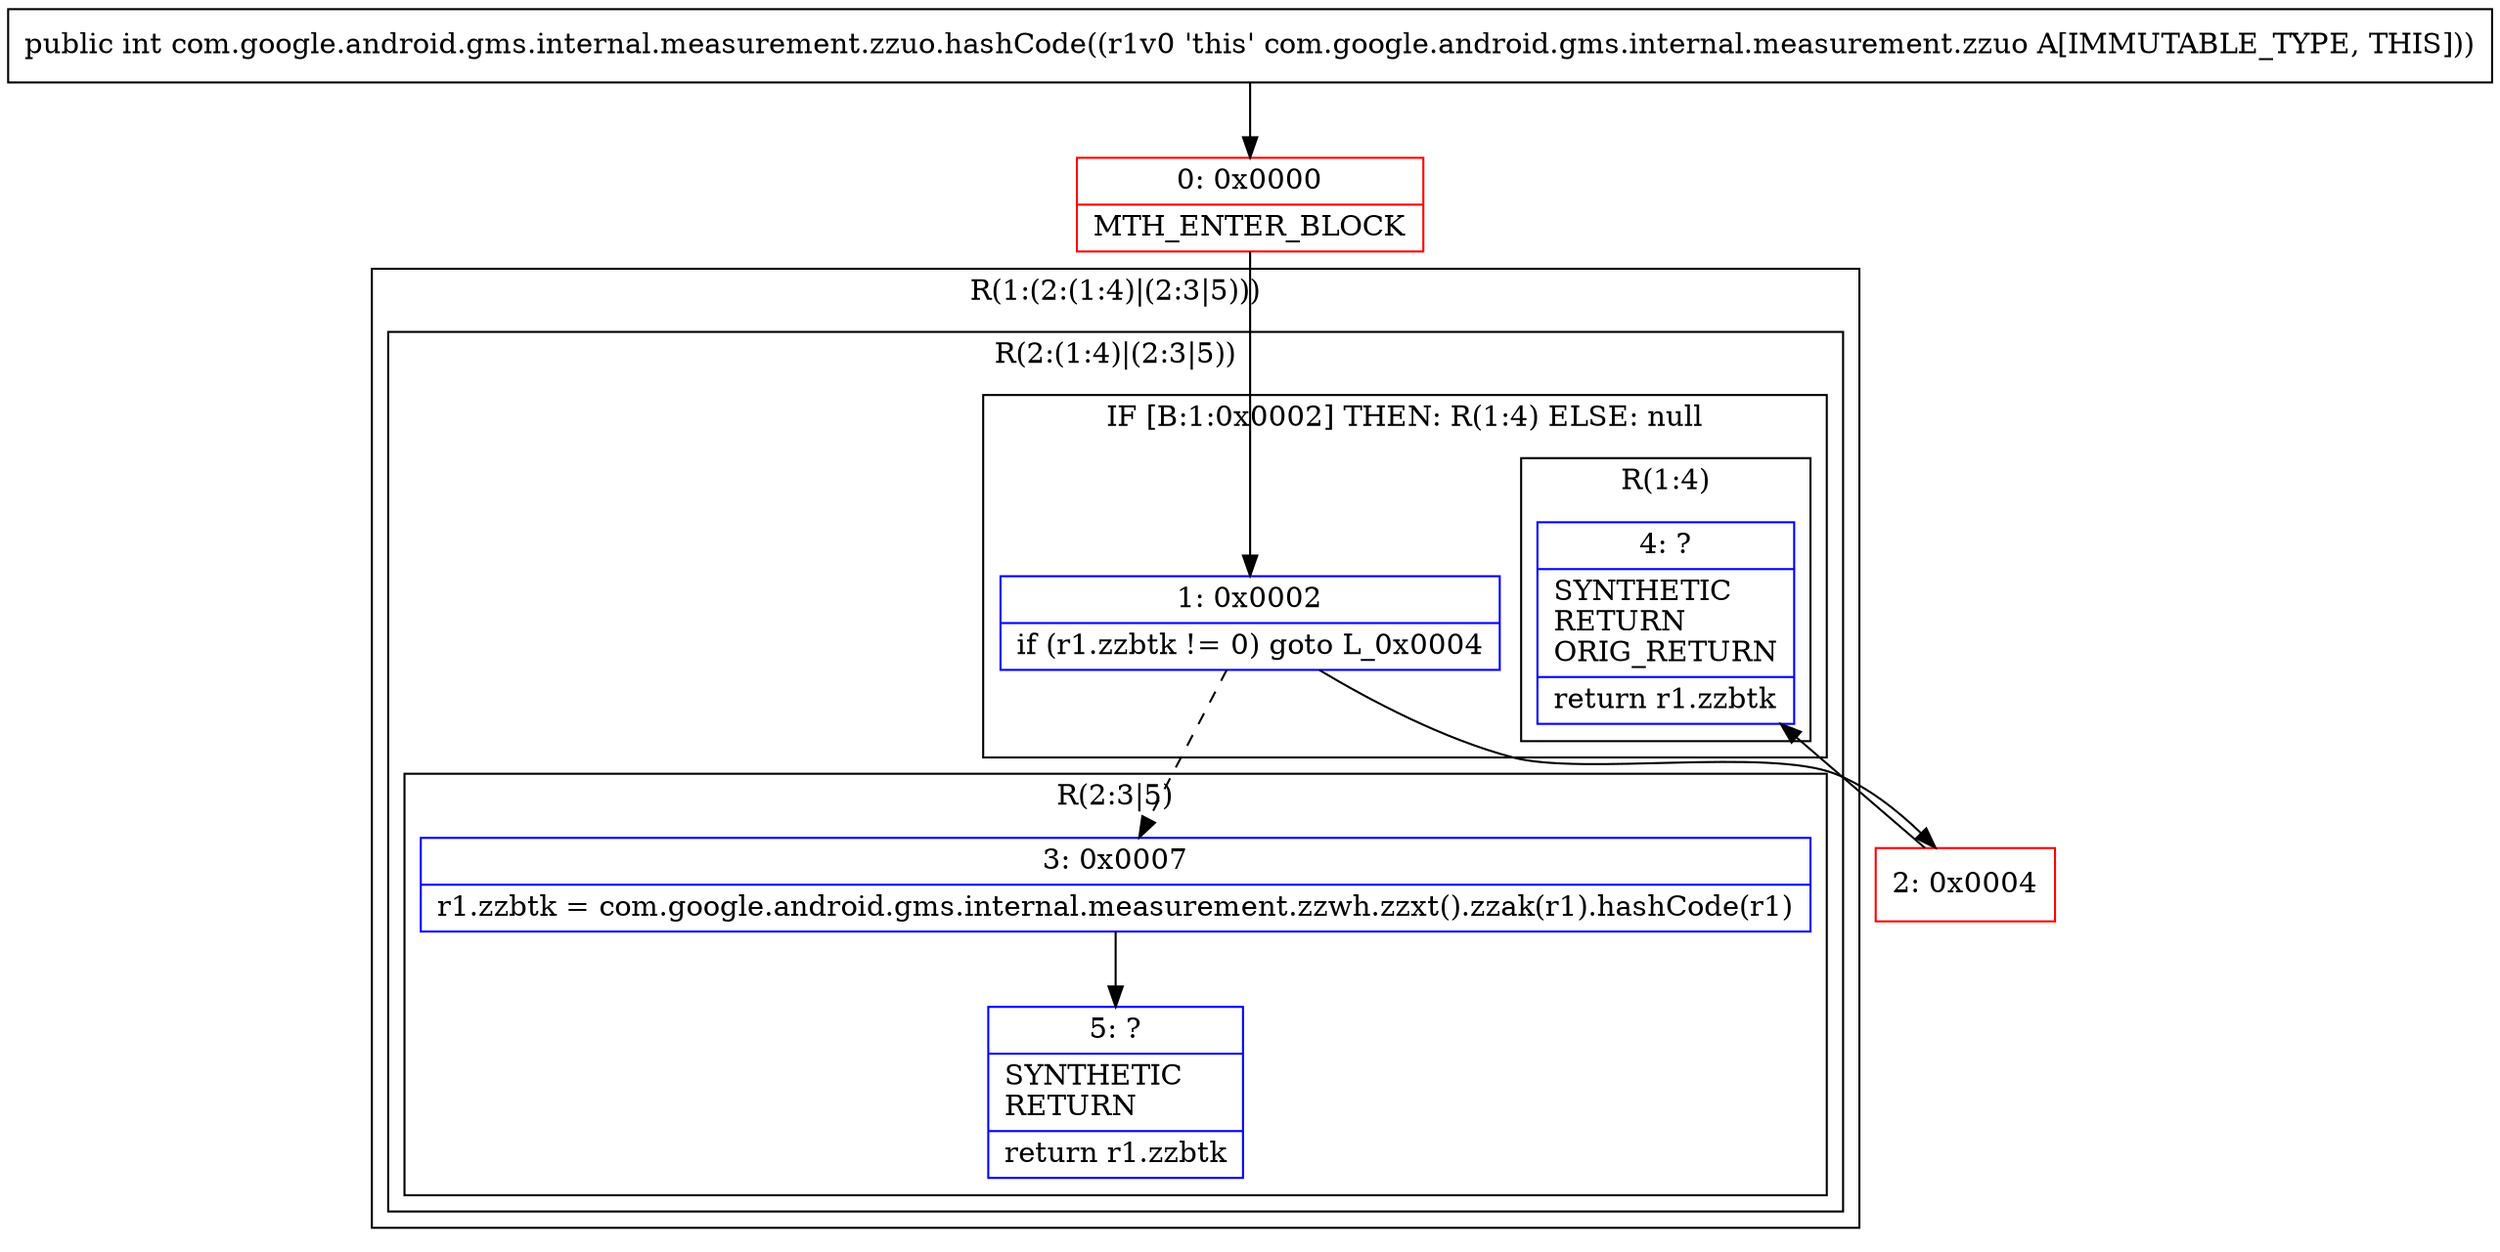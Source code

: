digraph "CFG forcom.google.android.gms.internal.measurement.zzuo.hashCode()I" {
subgraph cluster_Region_2073299762 {
label = "R(1:(2:(1:4)|(2:3|5)))";
node [shape=record,color=blue];
subgraph cluster_Region_1181108997 {
label = "R(2:(1:4)|(2:3|5))";
node [shape=record,color=blue];
subgraph cluster_IfRegion_1859677538 {
label = "IF [B:1:0x0002] THEN: R(1:4) ELSE: null";
node [shape=record,color=blue];
Node_1 [shape=record,label="{1\:\ 0x0002|if (r1.zzbtk != 0) goto L_0x0004\l}"];
subgraph cluster_Region_126669559 {
label = "R(1:4)";
node [shape=record,color=blue];
Node_4 [shape=record,label="{4\:\ ?|SYNTHETIC\lRETURN\lORIG_RETURN\l|return r1.zzbtk\l}"];
}
}
subgraph cluster_Region_1553630383 {
label = "R(2:3|5)";
node [shape=record,color=blue];
Node_3 [shape=record,label="{3\:\ 0x0007|r1.zzbtk = com.google.android.gms.internal.measurement.zzwh.zzxt().zzak(r1).hashCode(r1)\l}"];
Node_5 [shape=record,label="{5\:\ ?|SYNTHETIC\lRETURN\l|return r1.zzbtk\l}"];
}
}
}
Node_0 [shape=record,color=red,label="{0\:\ 0x0000|MTH_ENTER_BLOCK\l}"];
Node_2 [shape=record,color=red,label="{2\:\ 0x0004}"];
MethodNode[shape=record,label="{public int com.google.android.gms.internal.measurement.zzuo.hashCode((r1v0 'this' com.google.android.gms.internal.measurement.zzuo A[IMMUTABLE_TYPE, THIS])) }"];
MethodNode -> Node_0;
Node_1 -> Node_2;
Node_1 -> Node_3[style=dashed];
Node_3 -> Node_5;
Node_0 -> Node_1;
Node_2 -> Node_4;
}

